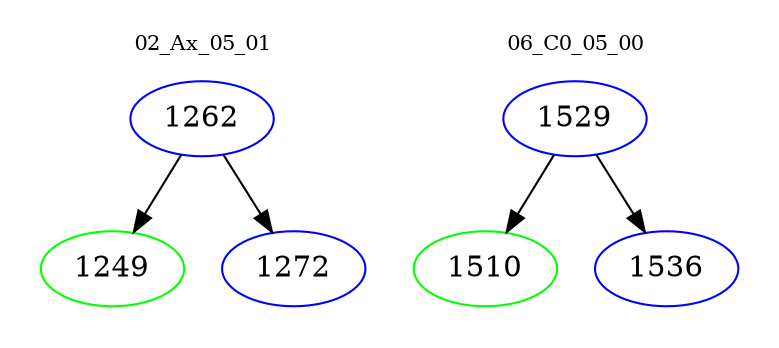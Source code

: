 digraph{
subgraph cluster_0 {
color = white
label = "02_Ax_05_01";
fontsize=10;
T0_1262 [label="1262", color="blue"]
T0_1262 -> T0_1249 [color="black"]
T0_1249 [label="1249", color="green"]
T0_1262 -> T0_1272 [color="black"]
T0_1272 [label="1272", color="blue"]
}
subgraph cluster_1 {
color = white
label = "06_C0_05_00";
fontsize=10;
T1_1529 [label="1529", color="blue"]
T1_1529 -> T1_1510 [color="black"]
T1_1510 [label="1510", color="green"]
T1_1529 -> T1_1536 [color="black"]
T1_1536 [label="1536", color="blue"]
}
}
